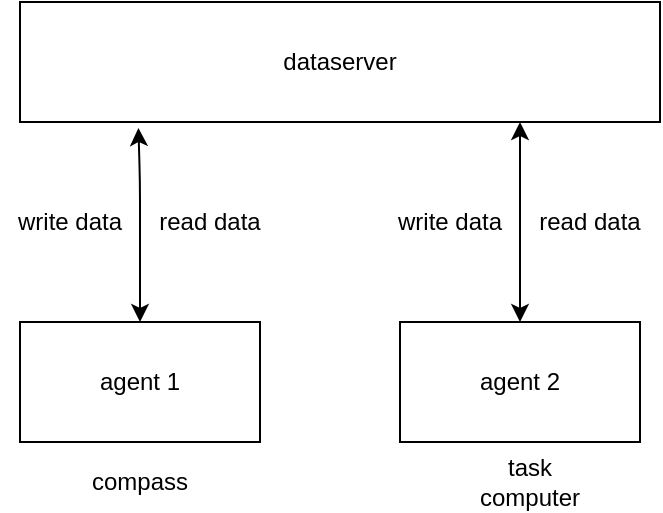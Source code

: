 <mxfile>
    <diagram id="Fatz3_Ae2ePnGT1KbEXk" name="Page-1">
        <mxGraphModel dx="734" dy="445" grid="1" gridSize="10" guides="1" tooltips="1" connect="1" arrows="1" fold="1" page="1" pageScale="1" pageWidth="827" pageHeight="1169" math="0" shadow="0">
            <root>
                <mxCell id="0"/>
                <mxCell id="1" parent="0"/>
                <mxCell id="2" value="dataserver" style="rounded=0;whiteSpace=wrap;html=1;" vertex="1" parent="1">
                    <mxGeometry x="330" y="200" width="320" height="60" as="geometry"/>
                </mxCell>
                <mxCell id="3" value="agent 1" style="rounded=0;whiteSpace=wrap;html=1;" vertex="1" parent="1">
                    <mxGeometry x="330" y="360" width="120" height="60" as="geometry"/>
                </mxCell>
                <mxCell id="5" value="" style="endArrow=classic;startArrow=classic;html=1;entryX=0.185;entryY=1.05;entryDx=0;entryDy=0;exitX=0.5;exitY=0;exitDx=0;exitDy=0;entryPerimeter=0;" edge="1" parent="1" source="3" target="2">
                    <mxGeometry width="50" height="50" relative="1" as="geometry">
                        <mxPoint x="350" y="360" as="sourcePoint"/>
                        <mxPoint x="400" y="310" as="targetPoint"/>
                        <Array as="points">
                            <mxPoint x="390" y="290"/>
                        </Array>
                    </mxGeometry>
                </mxCell>
                <mxCell id="6" value="write data" style="text;html=1;strokeColor=none;fillColor=none;align=center;verticalAlign=middle;whiteSpace=wrap;rounded=0;" vertex="1" parent="1">
                    <mxGeometry x="320" y="300" width="70" height="20" as="geometry"/>
                </mxCell>
                <mxCell id="7" value="read data" style="text;html=1;strokeColor=none;fillColor=none;align=center;verticalAlign=middle;whiteSpace=wrap;rounded=0;" vertex="1" parent="1">
                    <mxGeometry x="390" y="300" width="70" height="20" as="geometry"/>
                </mxCell>
                <mxCell id="8" value="agent 2" style="rounded=0;whiteSpace=wrap;html=1;" vertex="1" parent="1">
                    <mxGeometry x="520" y="360" width="120" height="60" as="geometry"/>
                </mxCell>
                <mxCell id="9" value="" style="endArrow=classic;startArrow=classic;html=1;entryX=0.5;entryY=1;entryDx=0;entryDy=0;exitX=0.5;exitY=0;exitDx=0;exitDy=0;" edge="1" parent="1" source="8">
                    <mxGeometry width="50" height="50" relative="1" as="geometry">
                        <mxPoint x="540" y="360" as="sourcePoint"/>
                        <mxPoint x="580" y="260" as="targetPoint"/>
                    </mxGeometry>
                </mxCell>
                <mxCell id="10" value="write data" style="text;html=1;strokeColor=none;fillColor=none;align=center;verticalAlign=middle;whiteSpace=wrap;rounded=0;" vertex="1" parent="1">
                    <mxGeometry x="510" y="300" width="70" height="20" as="geometry"/>
                </mxCell>
                <mxCell id="11" value="read data" style="text;html=1;strokeColor=none;fillColor=none;align=center;verticalAlign=middle;whiteSpace=wrap;rounded=0;" vertex="1" parent="1">
                    <mxGeometry x="580" y="300" width="70" height="20" as="geometry"/>
                </mxCell>
                <mxCell id="12" value="compass" style="text;html=1;strokeColor=none;fillColor=none;align=center;verticalAlign=middle;whiteSpace=wrap;rounded=0;" vertex="1" parent="1">
                    <mxGeometry x="370" y="430" width="40" height="20" as="geometry"/>
                </mxCell>
                <mxCell id="13" value="task computer" style="text;html=1;strokeColor=none;fillColor=none;align=center;verticalAlign=middle;whiteSpace=wrap;rounded=0;" vertex="1" parent="1">
                    <mxGeometry x="560" y="430" width="50" height="20" as="geometry"/>
                </mxCell>
            </root>
        </mxGraphModel>
    </diagram>
</mxfile>